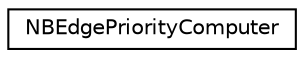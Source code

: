 digraph "Graphical Class Hierarchy"
{
  edge [fontname="Helvetica",fontsize="10",labelfontname="Helvetica",labelfontsize="10"];
  node [fontname="Helvetica",fontsize="10",shape=record];
  rankdir="LR";
  Node0 [label="NBEdgePriorityComputer",height=0.2,width=0.4,color="black", fillcolor="white", style="filled",URL="$d6/d9d/class_n_b_edge_priority_computer.html"];
}
